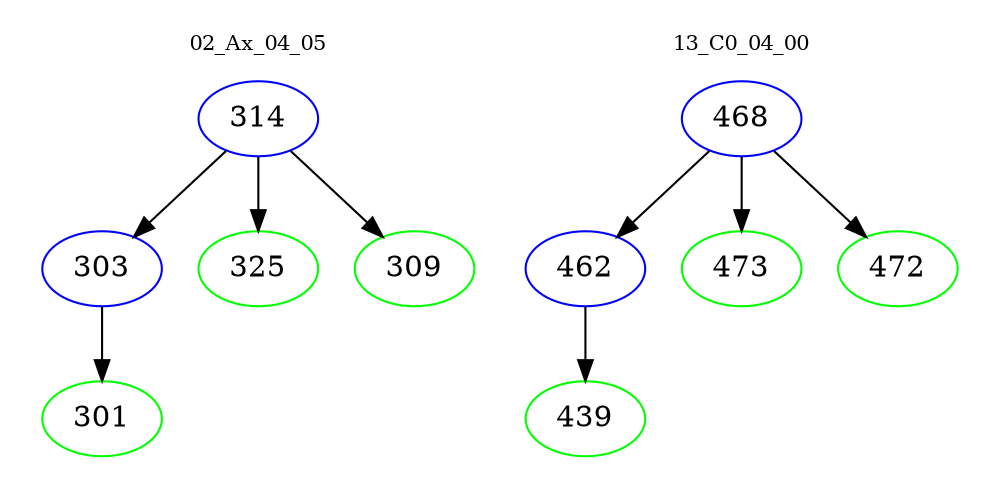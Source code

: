 digraph{
subgraph cluster_0 {
color = white
label = "02_Ax_04_05";
fontsize=10;
T0_314 [label="314", color="blue"]
T0_314 -> T0_303 [color="black"]
T0_303 [label="303", color="blue"]
T0_303 -> T0_301 [color="black"]
T0_301 [label="301", color="green"]
T0_314 -> T0_325 [color="black"]
T0_325 [label="325", color="green"]
T0_314 -> T0_309 [color="black"]
T0_309 [label="309", color="green"]
}
subgraph cluster_1 {
color = white
label = "13_C0_04_00";
fontsize=10;
T1_468 [label="468", color="blue"]
T1_468 -> T1_462 [color="black"]
T1_462 [label="462", color="blue"]
T1_462 -> T1_439 [color="black"]
T1_439 [label="439", color="green"]
T1_468 -> T1_473 [color="black"]
T1_473 [label="473", color="green"]
T1_468 -> T1_472 [color="black"]
T1_472 [label="472", color="green"]
}
}
